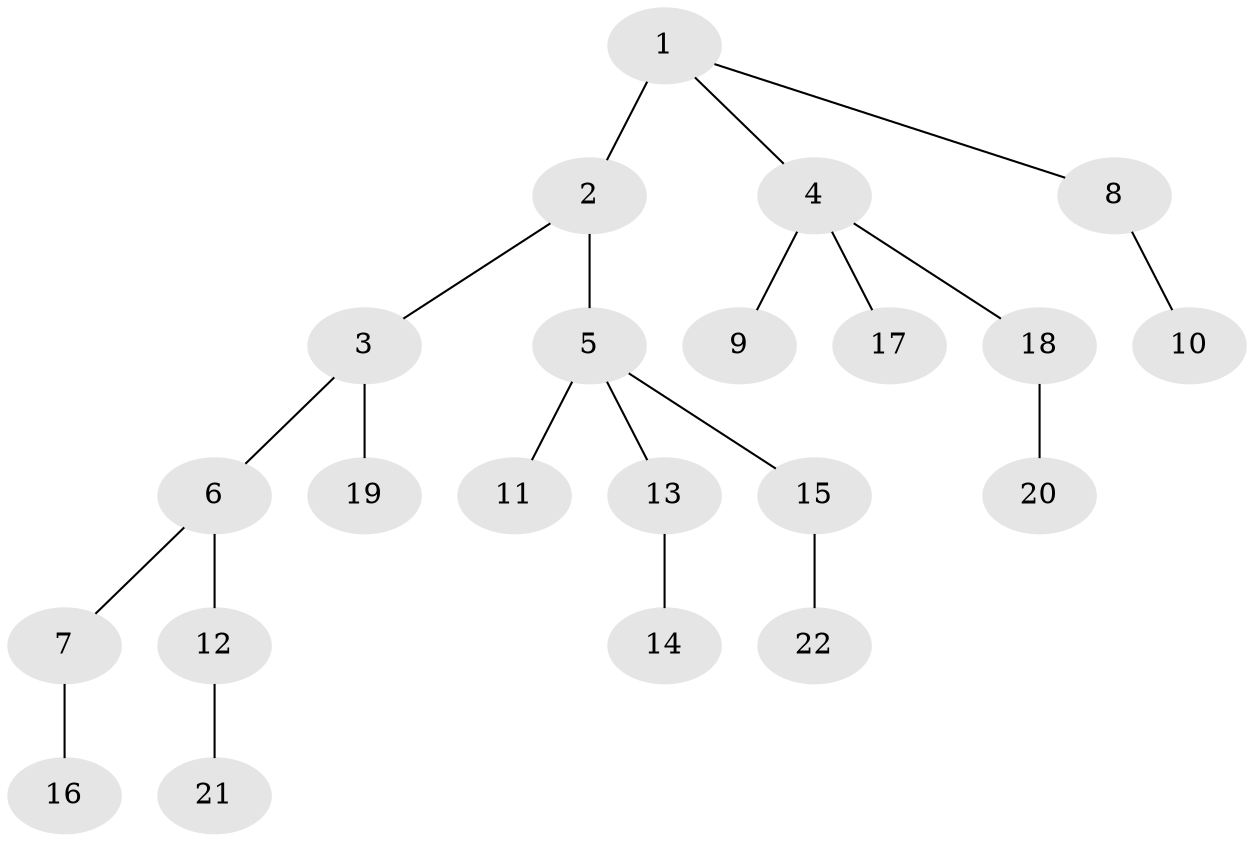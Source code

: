 // original degree distribution, {5: 0.028169014084507043, 4: 0.07042253521126761, 6: 0.028169014084507043, 3: 0.15492957746478872, 1: 0.5211267605633803, 2: 0.19718309859154928}
// Generated by graph-tools (version 1.1) at 2025/51/03/04/25 22:51:33]
// undirected, 22 vertices, 21 edges
graph export_dot {
  node [color=gray90,style=filled];
  1;
  2;
  3;
  4;
  5;
  6;
  7;
  8;
  9;
  10;
  11;
  12;
  13;
  14;
  15;
  16;
  17;
  18;
  19;
  20;
  21;
  22;
  1 -- 2 [weight=2.0];
  1 -- 4 [weight=1.0];
  1 -- 8 [weight=1.0];
  2 -- 3 [weight=1.0];
  2 -- 5 [weight=1.0];
  3 -- 6 [weight=1.0];
  3 -- 19 [weight=1.0];
  4 -- 9 [weight=1.0];
  4 -- 17 [weight=1.0];
  4 -- 18 [weight=1.0];
  5 -- 11 [weight=1.0];
  5 -- 13 [weight=1.0];
  5 -- 15 [weight=1.0];
  6 -- 7 [weight=1.0];
  6 -- 12 [weight=2.0];
  7 -- 16 [weight=1.0];
  8 -- 10 [weight=1.0];
  12 -- 21 [weight=1.0];
  13 -- 14 [weight=1.0];
  15 -- 22 [weight=1.0];
  18 -- 20 [weight=1.0];
}
